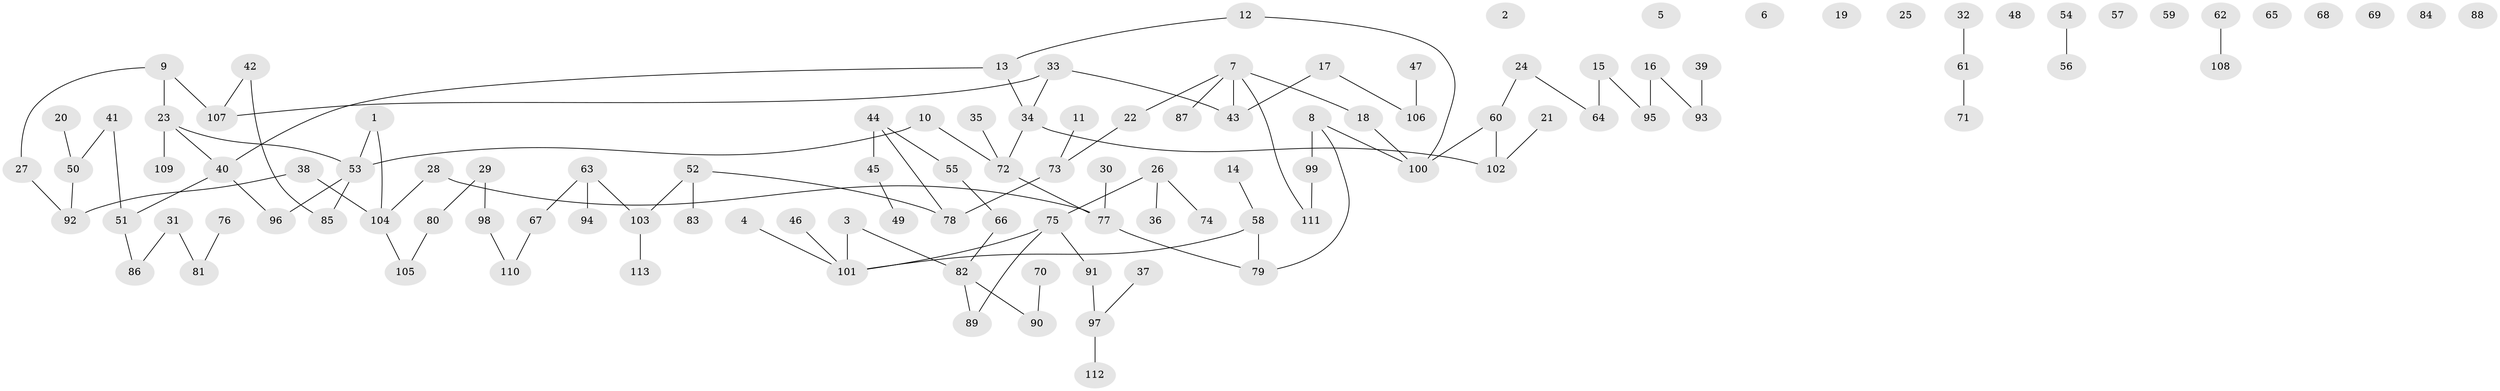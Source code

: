 // Generated by graph-tools (version 1.1) at 2025/39/03/09/25 04:39:02]
// undirected, 113 vertices, 110 edges
graph export_dot {
graph [start="1"]
  node [color=gray90,style=filled];
  1;
  2;
  3;
  4;
  5;
  6;
  7;
  8;
  9;
  10;
  11;
  12;
  13;
  14;
  15;
  16;
  17;
  18;
  19;
  20;
  21;
  22;
  23;
  24;
  25;
  26;
  27;
  28;
  29;
  30;
  31;
  32;
  33;
  34;
  35;
  36;
  37;
  38;
  39;
  40;
  41;
  42;
  43;
  44;
  45;
  46;
  47;
  48;
  49;
  50;
  51;
  52;
  53;
  54;
  55;
  56;
  57;
  58;
  59;
  60;
  61;
  62;
  63;
  64;
  65;
  66;
  67;
  68;
  69;
  70;
  71;
  72;
  73;
  74;
  75;
  76;
  77;
  78;
  79;
  80;
  81;
  82;
  83;
  84;
  85;
  86;
  87;
  88;
  89;
  90;
  91;
  92;
  93;
  94;
  95;
  96;
  97;
  98;
  99;
  100;
  101;
  102;
  103;
  104;
  105;
  106;
  107;
  108;
  109;
  110;
  111;
  112;
  113;
  1 -- 53;
  1 -- 104;
  3 -- 82;
  3 -- 101;
  4 -- 101;
  7 -- 18;
  7 -- 22;
  7 -- 43;
  7 -- 87;
  7 -- 111;
  8 -- 79;
  8 -- 99;
  8 -- 100;
  9 -- 23;
  9 -- 27;
  9 -- 107;
  10 -- 53;
  10 -- 72;
  11 -- 73;
  12 -- 13;
  12 -- 100;
  13 -- 34;
  13 -- 40;
  14 -- 58;
  15 -- 64;
  15 -- 95;
  16 -- 93;
  16 -- 95;
  17 -- 43;
  17 -- 106;
  18 -- 100;
  20 -- 50;
  21 -- 102;
  22 -- 73;
  23 -- 40;
  23 -- 53;
  23 -- 109;
  24 -- 60;
  24 -- 64;
  26 -- 36;
  26 -- 74;
  26 -- 75;
  27 -- 92;
  28 -- 77;
  28 -- 104;
  29 -- 80;
  29 -- 98;
  30 -- 77;
  31 -- 81;
  31 -- 86;
  32 -- 61;
  33 -- 34;
  33 -- 43;
  33 -- 107;
  34 -- 72;
  34 -- 102;
  35 -- 72;
  37 -- 97;
  38 -- 92;
  38 -- 104;
  39 -- 93;
  40 -- 51;
  40 -- 96;
  41 -- 50;
  41 -- 51;
  42 -- 85;
  42 -- 107;
  44 -- 45;
  44 -- 55;
  44 -- 78;
  45 -- 49;
  46 -- 101;
  47 -- 106;
  50 -- 92;
  51 -- 86;
  52 -- 78;
  52 -- 83;
  52 -- 103;
  53 -- 85;
  53 -- 96;
  54 -- 56;
  55 -- 66;
  58 -- 79;
  58 -- 101;
  60 -- 100;
  60 -- 102;
  61 -- 71;
  62 -- 108;
  63 -- 67;
  63 -- 94;
  63 -- 103;
  66 -- 82;
  67 -- 110;
  70 -- 90;
  72 -- 77;
  73 -- 78;
  75 -- 89;
  75 -- 91;
  75 -- 101;
  76 -- 81;
  77 -- 79;
  80 -- 105;
  82 -- 89;
  82 -- 90;
  91 -- 97;
  97 -- 112;
  98 -- 110;
  99 -- 111;
  103 -- 113;
  104 -- 105;
}
